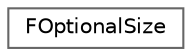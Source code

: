digraph "Graphical Class Hierarchy"
{
 // INTERACTIVE_SVG=YES
 // LATEX_PDF_SIZE
  bgcolor="transparent";
  edge [fontname=Helvetica,fontsize=10,labelfontname=Helvetica,labelfontsize=10];
  node [fontname=Helvetica,fontsize=10,shape=box,height=0.2,width=0.4];
  rankdir="LR";
  Node0 [id="Node000000",label="FOptionalSize",height=0.2,width=0.4,color="grey40", fillcolor="white", style="filled",URL="$d8/d8c/structFOptionalSize.html",tooltip="Structure for optional floating point sizes."];
}
